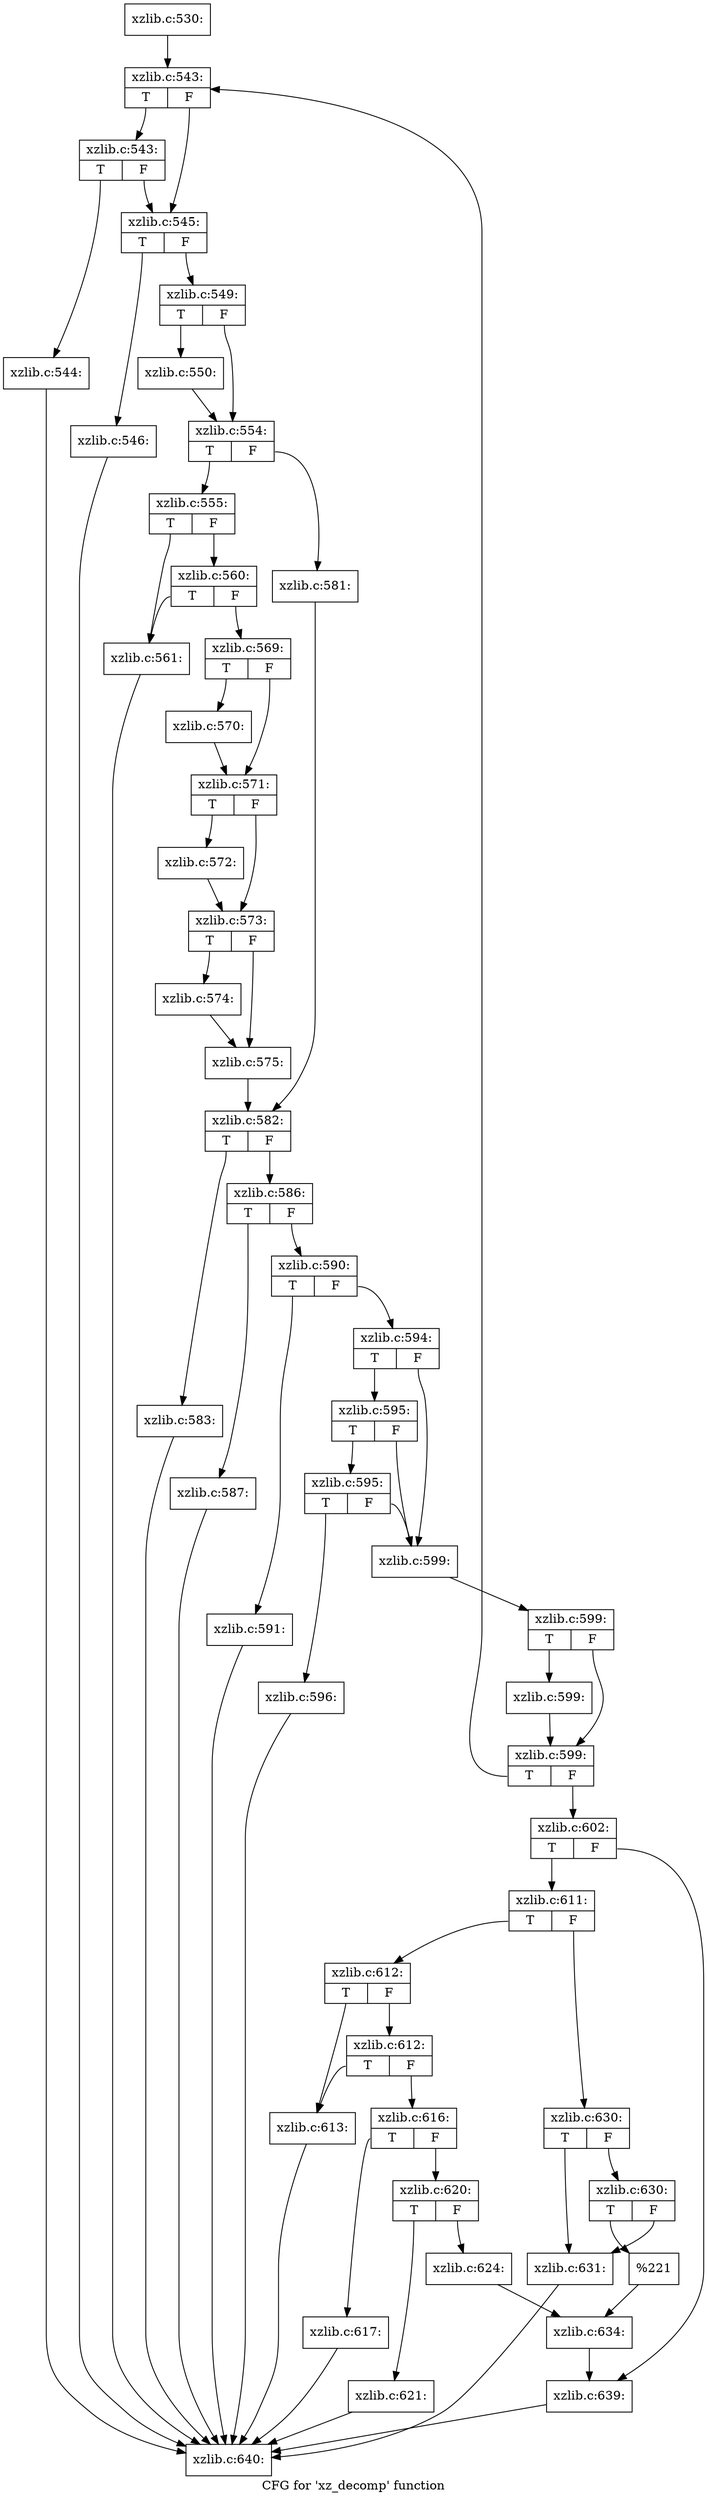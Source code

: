 digraph "CFG for 'xz_decomp' function" {
	label="CFG for 'xz_decomp' function";

	Node0x559901d133b0 [shape=record,label="{xzlib.c:530:}"];
	Node0x559901d133b0 -> Node0x559901d594e0;
	Node0x559901d594e0 [shape=record,label="{xzlib.c:543:|{<s0>T|<s1>F}}"];
	Node0x559901d594e0:s0 -> Node0x559901d598b0;
	Node0x559901d594e0:s1 -> Node0x559901d59860;
	Node0x559901d598b0 [shape=record,label="{xzlib.c:543:|{<s0>T|<s1>F}}"];
	Node0x559901d598b0:s0 -> Node0x559901d59810;
	Node0x559901d598b0:s1 -> Node0x559901d59860;
	Node0x559901d59810 [shape=record,label="{xzlib.c:544:}"];
	Node0x559901d59810 -> Node0x559901d13400;
	Node0x559901d59860 [shape=record,label="{xzlib.c:545:|{<s0>T|<s1>F}}"];
	Node0x559901d59860:s0 -> Node0x559901d59ff0;
	Node0x559901d59860:s1 -> Node0x559901d5a040;
	Node0x559901d59ff0 [shape=record,label="{xzlib.c:546:}"];
	Node0x559901d59ff0 -> Node0x559901d13400;
	Node0x559901d5a040 [shape=record,label="{xzlib.c:549:|{<s0>T|<s1>F}}"];
	Node0x559901d5a040:s0 -> Node0x559901d5a980;
	Node0x559901d5a040:s1 -> Node0x559901d5a9d0;
	Node0x559901d5a980 [shape=record,label="{xzlib.c:550:}"];
	Node0x559901d5a980 -> Node0x559901d5a9d0;
	Node0x559901d5a9d0 [shape=record,label="{xzlib.c:554:|{<s0>T|<s1>F}}"];
	Node0x559901d5a9d0:s0 -> Node0x559901d5ae90;
	Node0x559901d5a9d0:s1 -> Node0x559901d5af30;
	Node0x559901d5ae90 [shape=record,label="{xzlib.c:555:|{<s0>T|<s1>F}}"];
	Node0x559901d5ae90:s0 -> Node0x559901d5d640;
	Node0x559901d5ae90:s1 -> Node0x559901d5d6e0;
	Node0x559901d5d6e0 [shape=record,label="{xzlib.c:560:|{<s0>T|<s1>F}}"];
	Node0x559901d5d6e0:s0 -> Node0x559901d5d640;
	Node0x559901d5d6e0:s1 -> Node0x559901d5d690;
	Node0x559901d5d640 [shape=record,label="{xzlib.c:561:}"];
	Node0x559901d5d640 -> Node0x559901d13400;
	Node0x559901d5d690 [shape=record,label="{xzlib.c:569:|{<s0>T|<s1>F}}"];
	Node0x559901d5d690:s0 -> Node0x559901d5e180;
	Node0x559901d5d690:s1 -> Node0x559901d5e1d0;
	Node0x559901d5e180 [shape=record,label="{xzlib.c:570:}"];
	Node0x559901d5e180 -> Node0x559901d5e1d0;
	Node0x559901d5e1d0 [shape=record,label="{xzlib.c:571:|{<s0>T|<s1>F}}"];
	Node0x559901d5e1d0:s0 -> Node0x559901d5e6a0;
	Node0x559901d5e1d0:s1 -> Node0x559901d5e6f0;
	Node0x559901d5e6a0 [shape=record,label="{xzlib.c:572:}"];
	Node0x559901d5e6a0 -> Node0x559901d5e6f0;
	Node0x559901d5e6f0 [shape=record,label="{xzlib.c:573:|{<s0>T|<s1>F}}"];
	Node0x559901d5e6f0:s0 -> Node0x559901d5ebc0;
	Node0x559901d5e6f0:s1 -> Node0x559901d5ec10;
	Node0x559901d5ebc0 [shape=record,label="{xzlib.c:574:}"];
	Node0x559901d5ebc0 -> Node0x559901d5ec10;
	Node0x559901d5ec10 [shape=record,label="{xzlib.c:575:}"];
	Node0x559901d5ec10 -> Node0x559901d5aee0;
	Node0x559901d5af30 [shape=record,label="{xzlib.c:581:}"];
	Node0x559901d5af30 -> Node0x559901d5aee0;
	Node0x559901d5aee0 [shape=record,label="{xzlib.c:582:|{<s0>T|<s1>F}}"];
	Node0x559901d5aee0:s0 -> Node0x559901d60d20;
	Node0x559901d5aee0:s1 -> Node0x559901d60d70;
	Node0x559901d60d20 [shape=record,label="{xzlib.c:583:}"];
	Node0x559901d60d20 -> Node0x559901d13400;
	Node0x559901d60d70 [shape=record,label="{xzlib.c:586:|{<s0>T|<s1>F}}"];
	Node0x559901d60d70:s0 -> Node0x559901d61420;
	Node0x559901d60d70:s1 -> Node0x559901d61470;
	Node0x559901d61420 [shape=record,label="{xzlib.c:587:}"];
	Node0x559901d61420 -> Node0x559901d13400;
	Node0x559901d61470 [shape=record,label="{xzlib.c:590:|{<s0>T|<s1>F}}"];
	Node0x559901d61470:s0 -> Node0x559901d61d20;
	Node0x559901d61470:s1 -> Node0x559901d61d70;
	Node0x559901d61d20 [shape=record,label="{xzlib.c:591:}"];
	Node0x559901d61d20 -> Node0x559901d13400;
	Node0x559901d61d70 [shape=record,label="{xzlib.c:594:|{<s0>T|<s1>F}}"];
	Node0x559901d61d70:s0 -> Node0x559901d62740;
	Node0x559901d61d70:s1 -> Node0x559901d62670;
	Node0x559901d62740 [shape=record,label="{xzlib.c:595:|{<s0>T|<s1>F}}"];
	Node0x559901d62740:s0 -> Node0x559901d626c0;
	Node0x559901d62740:s1 -> Node0x559901d62670;
	Node0x559901d626c0 [shape=record,label="{xzlib.c:595:|{<s0>T|<s1>F}}"];
	Node0x559901d626c0:s0 -> Node0x559901d62620;
	Node0x559901d626c0:s1 -> Node0x559901d62670;
	Node0x559901d62620 [shape=record,label="{xzlib.c:596:}"];
	Node0x559901d62620 -> Node0x559901d13400;
	Node0x559901d62670 [shape=record,label="{xzlib.c:599:}"];
	Node0x559901d62670 -> Node0x559901d59490;
	Node0x559901d59490 [shape=record,label="{xzlib.c:599:|{<s0>T|<s1>F}}"];
	Node0x559901d59490:s0 -> Node0x559901d63820;
	Node0x559901d59490:s1 -> Node0x559901d637d0;
	Node0x559901d63820 [shape=record,label="{xzlib.c:599:}"];
	Node0x559901d63820 -> Node0x559901d637d0;
	Node0x559901d637d0 [shape=record,label="{xzlib.c:599:|{<s0>T|<s1>F}}"];
	Node0x559901d637d0:s0 -> Node0x559901d594e0;
	Node0x559901d637d0:s1 -> Node0x559901d59440;
	Node0x559901d59440 [shape=record,label="{xzlib.c:602:|{<s0>T|<s1>F}}"];
	Node0x559901d59440:s0 -> Node0x559901d655d0;
	Node0x559901d59440:s1 -> Node0x559901d65620;
	Node0x559901d655d0 [shape=record,label="{xzlib.c:611:|{<s0>T|<s1>F}}"];
	Node0x559901d655d0:s0 -> Node0x559901d659e0;
	Node0x559901d655d0:s1 -> Node0x559901d65a80;
	Node0x559901d659e0 [shape=record,label="{xzlib.c:612:|{<s0>T|<s1>F}}"];
	Node0x559901d659e0:s0 -> Node0x559901d65f10;
	Node0x559901d659e0:s1 -> Node0x559901d65fb0;
	Node0x559901d65fb0 [shape=record,label="{xzlib.c:612:|{<s0>T|<s1>F}}"];
	Node0x559901d65fb0:s0 -> Node0x559901d65f10;
	Node0x559901d65fb0:s1 -> Node0x559901d65f60;
	Node0x559901d65f10 [shape=record,label="{xzlib.c:613:}"];
	Node0x559901d65f10 -> Node0x559901d13400;
	Node0x559901d65f60 [shape=record,label="{xzlib.c:616:|{<s0>T|<s1>F}}"];
	Node0x559901d65f60:s0 -> Node0x559901d674f0;
	Node0x559901d65f60:s1 -> Node0x559901d67540;
	Node0x559901d674f0 [shape=record,label="{xzlib.c:617:}"];
	Node0x559901d674f0 -> Node0x559901d13400;
	Node0x559901d67540 [shape=record,label="{xzlib.c:620:|{<s0>T|<s1>F}}"];
	Node0x559901d67540:s0 -> Node0x559901d68050;
	Node0x559901d67540:s1 -> Node0x559901d680a0;
	Node0x559901d68050 [shape=record,label="{xzlib.c:621:}"];
	Node0x559901d68050 -> Node0x559901d13400;
	Node0x559901d680a0 [shape=record,label="{xzlib.c:624:}"];
	Node0x559901d680a0 -> Node0x559901d65a30;
	Node0x559901d65a80 [shape=record,label="{xzlib.c:630:|{<s0>T|<s1>F}}"];
	Node0x559901d65a80:s0 -> Node0x559901d69a30;
	Node0x559901d65a80:s1 -> Node0x559901d69ad0;
	Node0x559901d69ad0 [shape=record,label="{xzlib.c:630:|{<s0>T|<s1>F}}"];
	Node0x559901d69ad0:s0 -> Node0x559901d69a80;
	Node0x559901d69ad0:s1 -> Node0x559901d69a30;
	Node0x559901d69a30 [shape=record,label="{xzlib.c:631:}"];
	Node0x559901d69a30 -> Node0x559901d13400;
	Node0x559901d69a80 [shape=record,label="{%221}"];
	Node0x559901d69a80 -> Node0x559901d65a30;
	Node0x559901d65a30 [shape=record,label="{xzlib.c:634:}"];
	Node0x559901d65a30 -> Node0x559901d65620;
	Node0x559901d65620 [shape=record,label="{xzlib.c:639:}"];
	Node0x559901d65620 -> Node0x559901d13400;
	Node0x559901d13400 [shape=record,label="{xzlib.c:640:}"];
}
